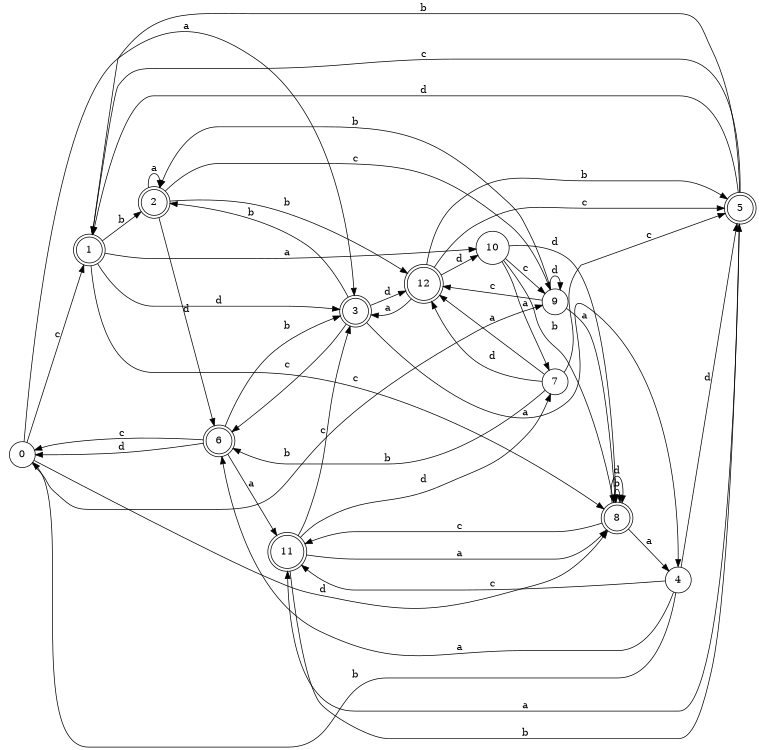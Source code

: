 digraph n11_2 {
__start0 [label="" shape="none"];

rankdir=LR;
size="8,5";

s0 [style="filled", color="black", fillcolor="white" shape="circle", label="0"];
s1 [style="rounded,filled", color="black", fillcolor="white" shape="doublecircle", label="1"];
s2 [style="rounded,filled", color="black", fillcolor="white" shape="doublecircle", label="2"];
s3 [style="rounded,filled", color="black", fillcolor="white" shape="doublecircle", label="3"];
s4 [style="filled", color="black", fillcolor="white" shape="circle", label="4"];
s5 [style="rounded,filled", color="black", fillcolor="white" shape="doublecircle", label="5"];
s6 [style="rounded,filled", color="black", fillcolor="white" shape="doublecircle", label="6"];
s7 [style="filled", color="black", fillcolor="white" shape="circle", label="7"];
s8 [style="rounded,filled", color="black", fillcolor="white" shape="doublecircle", label="8"];
s9 [style="filled", color="black", fillcolor="white" shape="circle", label="9"];
s10 [style="filled", color="black", fillcolor="white" shape="circle", label="10"];
s11 [style="rounded,filled", color="black", fillcolor="white" shape="doublecircle", label="11"];
s12 [style="rounded,filled", color="black", fillcolor="white" shape="doublecircle", label="12"];
s0 -> s3 [label="a"];
s0 -> s9 [label="b"];
s0 -> s1 [label="c"];
s0 -> s8 [label="d"];
s1 -> s10 [label="a"];
s1 -> s2 [label="b"];
s1 -> s8 [label="c"];
s1 -> s3 [label="d"];
s2 -> s2 [label="a"];
s2 -> s12 [label="b"];
s2 -> s9 [label="c"];
s2 -> s6 [label="d"];
s3 -> s4 [label="a"];
s3 -> s2 [label="b"];
s3 -> s6 [label="c"];
s3 -> s12 [label="d"];
s4 -> s6 [label="a"];
s4 -> s0 [label="b"];
s4 -> s11 [label="c"];
s4 -> s5 [label="d"];
s5 -> s11 [label="a"];
s5 -> s1 [label="b"];
s5 -> s1 [label="c"];
s5 -> s1 [label="d"];
s6 -> s11 [label="a"];
s6 -> s3 [label="b"];
s6 -> s0 [label="c"];
s6 -> s0 [label="d"];
s7 -> s12 [label="a"];
s7 -> s6 [label="b"];
s7 -> s5 [label="c"];
s7 -> s12 [label="d"];
s8 -> s4 [label="a"];
s8 -> s8 [label="b"];
s8 -> s11 [label="c"];
s8 -> s8 [label="d"];
s9 -> s8 [label="a"];
s9 -> s2 [label="b"];
s9 -> s12 [label="c"];
s9 -> s9 [label="d"];
s10 -> s7 [label="a"];
s10 -> s8 [label="b"];
s10 -> s9 [label="c"];
s10 -> s8 [label="d"];
s11 -> s8 [label="a"];
s11 -> s5 [label="b"];
s11 -> s3 [label="c"];
s11 -> s7 [label="d"];
s12 -> s3 [label="a"];
s12 -> s5 [label="b"];
s12 -> s5 [label="c"];
s12 -> s10 [label="d"];

}